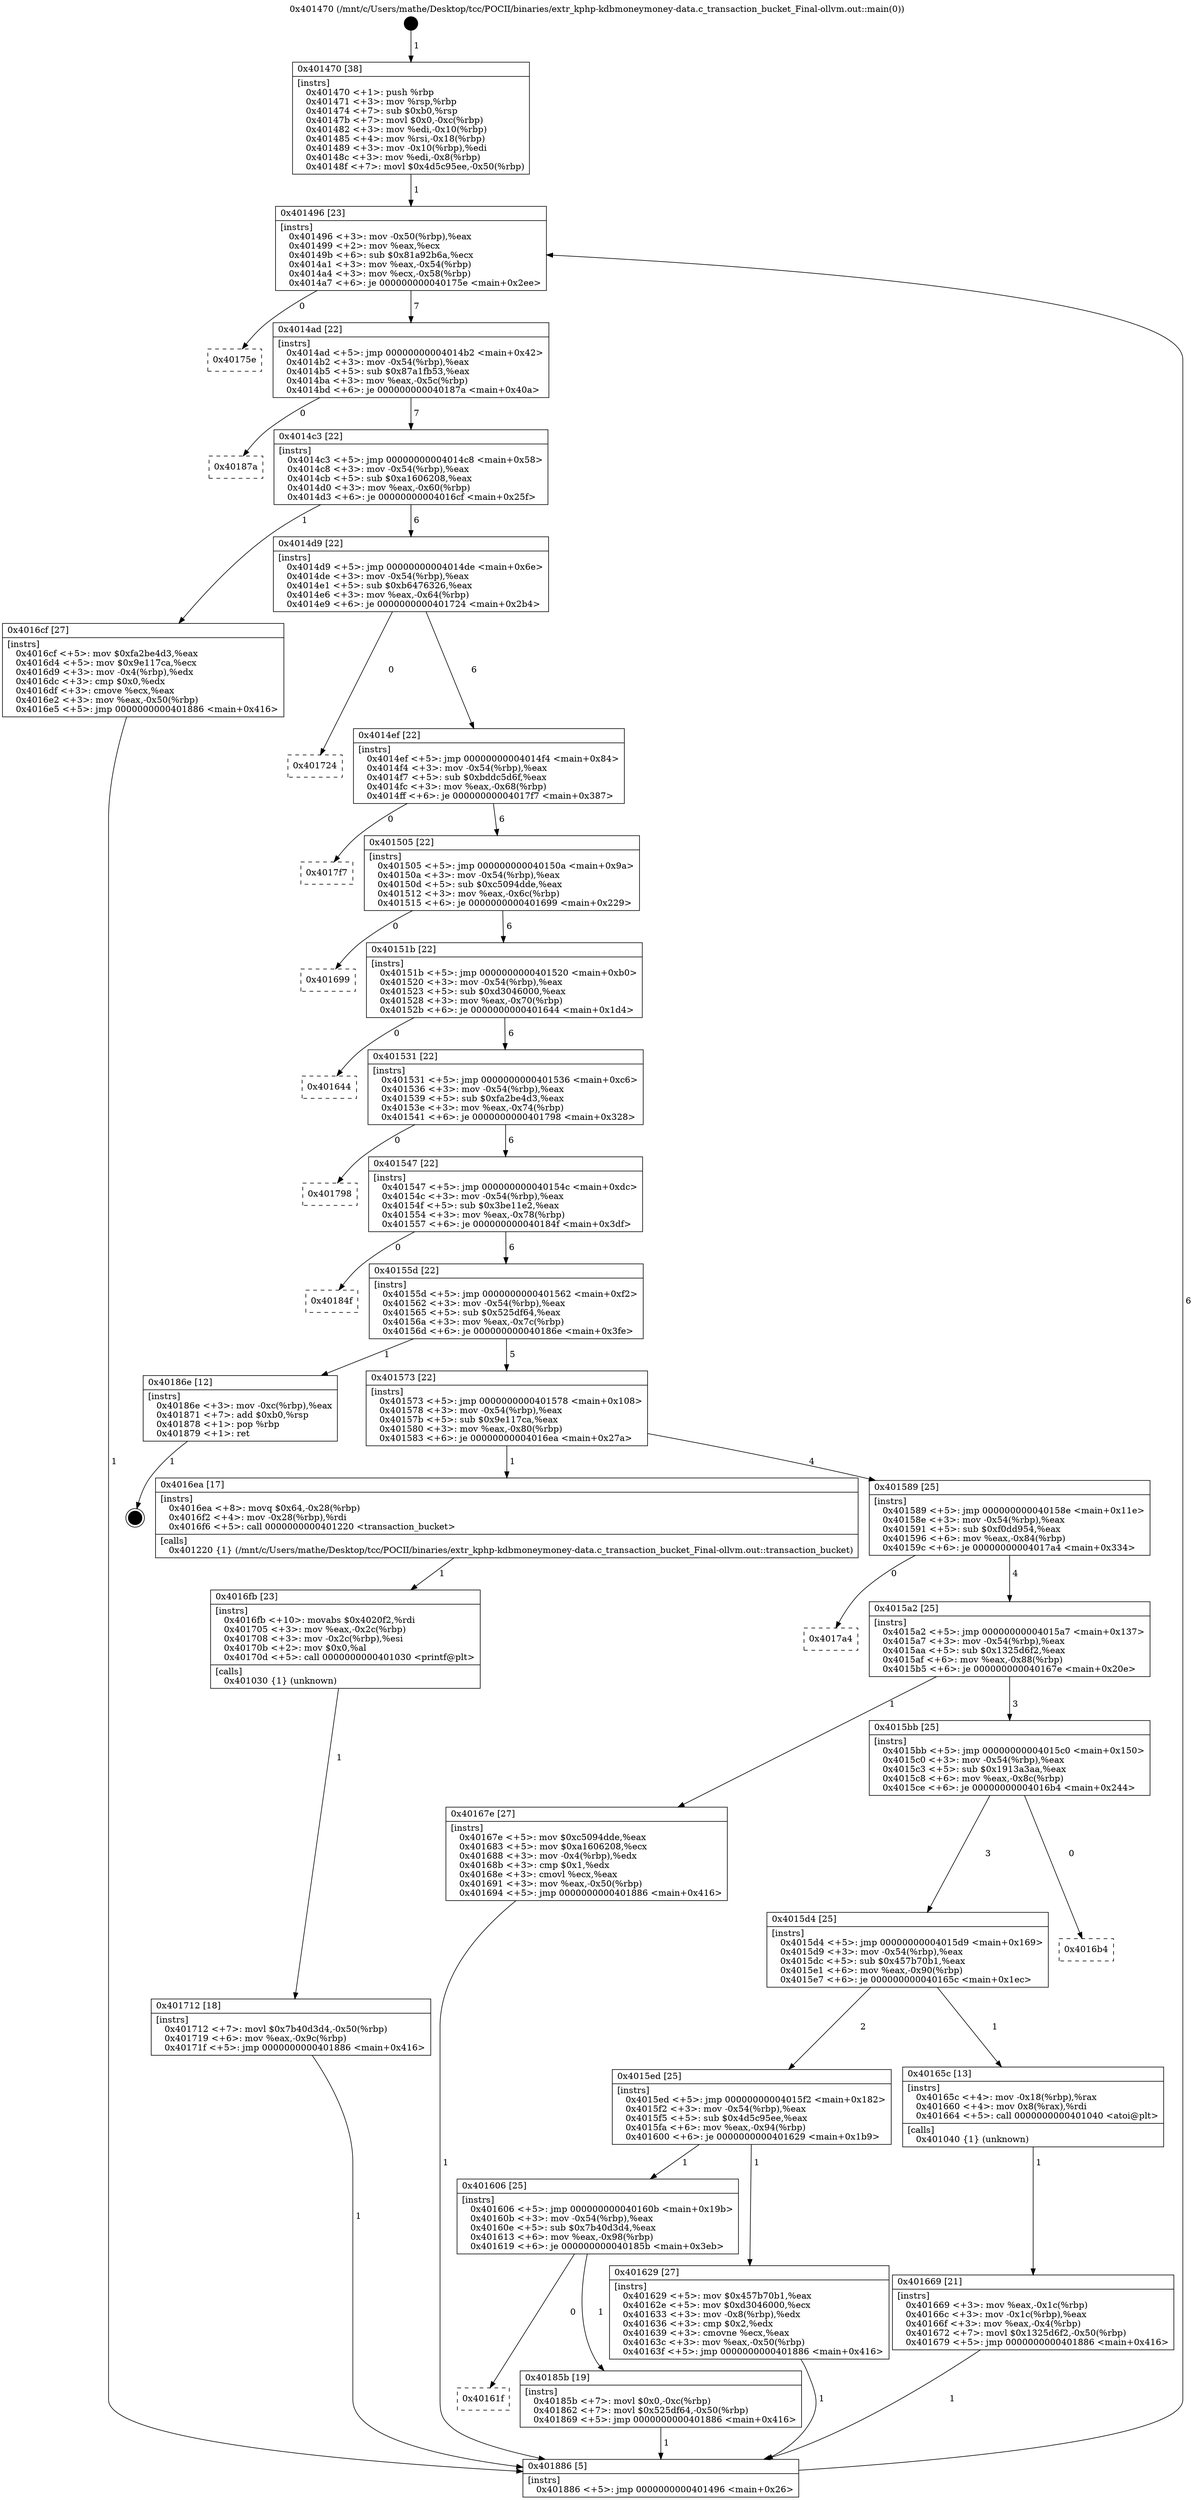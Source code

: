 digraph "0x401470" {
  label = "0x401470 (/mnt/c/Users/mathe/Desktop/tcc/POCII/binaries/extr_kphp-kdbmoneymoney-data.c_transaction_bucket_Final-ollvm.out::main(0))"
  labelloc = "t"
  node[shape=record]

  Entry [label="",width=0.3,height=0.3,shape=circle,fillcolor=black,style=filled]
  "0x401496" [label="{
     0x401496 [23]\l
     | [instrs]\l
     &nbsp;&nbsp;0x401496 \<+3\>: mov -0x50(%rbp),%eax\l
     &nbsp;&nbsp;0x401499 \<+2\>: mov %eax,%ecx\l
     &nbsp;&nbsp;0x40149b \<+6\>: sub $0x81a92b6a,%ecx\l
     &nbsp;&nbsp;0x4014a1 \<+3\>: mov %eax,-0x54(%rbp)\l
     &nbsp;&nbsp;0x4014a4 \<+3\>: mov %ecx,-0x58(%rbp)\l
     &nbsp;&nbsp;0x4014a7 \<+6\>: je 000000000040175e \<main+0x2ee\>\l
  }"]
  "0x40175e" [label="{
     0x40175e\l
  }", style=dashed]
  "0x4014ad" [label="{
     0x4014ad [22]\l
     | [instrs]\l
     &nbsp;&nbsp;0x4014ad \<+5\>: jmp 00000000004014b2 \<main+0x42\>\l
     &nbsp;&nbsp;0x4014b2 \<+3\>: mov -0x54(%rbp),%eax\l
     &nbsp;&nbsp;0x4014b5 \<+5\>: sub $0x87a1fb53,%eax\l
     &nbsp;&nbsp;0x4014ba \<+3\>: mov %eax,-0x5c(%rbp)\l
     &nbsp;&nbsp;0x4014bd \<+6\>: je 000000000040187a \<main+0x40a\>\l
  }"]
  Exit [label="",width=0.3,height=0.3,shape=circle,fillcolor=black,style=filled,peripheries=2]
  "0x40187a" [label="{
     0x40187a\l
  }", style=dashed]
  "0x4014c3" [label="{
     0x4014c3 [22]\l
     | [instrs]\l
     &nbsp;&nbsp;0x4014c3 \<+5\>: jmp 00000000004014c8 \<main+0x58\>\l
     &nbsp;&nbsp;0x4014c8 \<+3\>: mov -0x54(%rbp),%eax\l
     &nbsp;&nbsp;0x4014cb \<+5\>: sub $0xa1606208,%eax\l
     &nbsp;&nbsp;0x4014d0 \<+3\>: mov %eax,-0x60(%rbp)\l
     &nbsp;&nbsp;0x4014d3 \<+6\>: je 00000000004016cf \<main+0x25f\>\l
  }"]
  "0x40161f" [label="{
     0x40161f\l
  }", style=dashed]
  "0x4016cf" [label="{
     0x4016cf [27]\l
     | [instrs]\l
     &nbsp;&nbsp;0x4016cf \<+5\>: mov $0xfa2be4d3,%eax\l
     &nbsp;&nbsp;0x4016d4 \<+5\>: mov $0x9e117ca,%ecx\l
     &nbsp;&nbsp;0x4016d9 \<+3\>: mov -0x4(%rbp),%edx\l
     &nbsp;&nbsp;0x4016dc \<+3\>: cmp $0x0,%edx\l
     &nbsp;&nbsp;0x4016df \<+3\>: cmove %ecx,%eax\l
     &nbsp;&nbsp;0x4016e2 \<+3\>: mov %eax,-0x50(%rbp)\l
     &nbsp;&nbsp;0x4016e5 \<+5\>: jmp 0000000000401886 \<main+0x416\>\l
  }"]
  "0x4014d9" [label="{
     0x4014d9 [22]\l
     | [instrs]\l
     &nbsp;&nbsp;0x4014d9 \<+5\>: jmp 00000000004014de \<main+0x6e\>\l
     &nbsp;&nbsp;0x4014de \<+3\>: mov -0x54(%rbp),%eax\l
     &nbsp;&nbsp;0x4014e1 \<+5\>: sub $0xb6476326,%eax\l
     &nbsp;&nbsp;0x4014e6 \<+3\>: mov %eax,-0x64(%rbp)\l
     &nbsp;&nbsp;0x4014e9 \<+6\>: je 0000000000401724 \<main+0x2b4\>\l
  }"]
  "0x40185b" [label="{
     0x40185b [19]\l
     | [instrs]\l
     &nbsp;&nbsp;0x40185b \<+7\>: movl $0x0,-0xc(%rbp)\l
     &nbsp;&nbsp;0x401862 \<+7\>: movl $0x525df64,-0x50(%rbp)\l
     &nbsp;&nbsp;0x401869 \<+5\>: jmp 0000000000401886 \<main+0x416\>\l
  }"]
  "0x401724" [label="{
     0x401724\l
  }", style=dashed]
  "0x4014ef" [label="{
     0x4014ef [22]\l
     | [instrs]\l
     &nbsp;&nbsp;0x4014ef \<+5\>: jmp 00000000004014f4 \<main+0x84\>\l
     &nbsp;&nbsp;0x4014f4 \<+3\>: mov -0x54(%rbp),%eax\l
     &nbsp;&nbsp;0x4014f7 \<+5\>: sub $0xbddc5d6f,%eax\l
     &nbsp;&nbsp;0x4014fc \<+3\>: mov %eax,-0x68(%rbp)\l
     &nbsp;&nbsp;0x4014ff \<+6\>: je 00000000004017f7 \<main+0x387\>\l
  }"]
  "0x401712" [label="{
     0x401712 [18]\l
     | [instrs]\l
     &nbsp;&nbsp;0x401712 \<+7\>: movl $0x7b40d3d4,-0x50(%rbp)\l
     &nbsp;&nbsp;0x401719 \<+6\>: mov %eax,-0x9c(%rbp)\l
     &nbsp;&nbsp;0x40171f \<+5\>: jmp 0000000000401886 \<main+0x416\>\l
  }"]
  "0x4017f7" [label="{
     0x4017f7\l
  }", style=dashed]
  "0x401505" [label="{
     0x401505 [22]\l
     | [instrs]\l
     &nbsp;&nbsp;0x401505 \<+5\>: jmp 000000000040150a \<main+0x9a\>\l
     &nbsp;&nbsp;0x40150a \<+3\>: mov -0x54(%rbp),%eax\l
     &nbsp;&nbsp;0x40150d \<+5\>: sub $0xc5094dde,%eax\l
     &nbsp;&nbsp;0x401512 \<+3\>: mov %eax,-0x6c(%rbp)\l
     &nbsp;&nbsp;0x401515 \<+6\>: je 0000000000401699 \<main+0x229\>\l
  }"]
  "0x4016fb" [label="{
     0x4016fb [23]\l
     | [instrs]\l
     &nbsp;&nbsp;0x4016fb \<+10\>: movabs $0x4020f2,%rdi\l
     &nbsp;&nbsp;0x401705 \<+3\>: mov %eax,-0x2c(%rbp)\l
     &nbsp;&nbsp;0x401708 \<+3\>: mov -0x2c(%rbp),%esi\l
     &nbsp;&nbsp;0x40170b \<+2\>: mov $0x0,%al\l
     &nbsp;&nbsp;0x40170d \<+5\>: call 0000000000401030 \<printf@plt\>\l
     | [calls]\l
     &nbsp;&nbsp;0x401030 \{1\} (unknown)\l
  }"]
  "0x401699" [label="{
     0x401699\l
  }", style=dashed]
  "0x40151b" [label="{
     0x40151b [22]\l
     | [instrs]\l
     &nbsp;&nbsp;0x40151b \<+5\>: jmp 0000000000401520 \<main+0xb0\>\l
     &nbsp;&nbsp;0x401520 \<+3\>: mov -0x54(%rbp),%eax\l
     &nbsp;&nbsp;0x401523 \<+5\>: sub $0xd3046000,%eax\l
     &nbsp;&nbsp;0x401528 \<+3\>: mov %eax,-0x70(%rbp)\l
     &nbsp;&nbsp;0x40152b \<+6\>: je 0000000000401644 \<main+0x1d4\>\l
  }"]
  "0x401669" [label="{
     0x401669 [21]\l
     | [instrs]\l
     &nbsp;&nbsp;0x401669 \<+3\>: mov %eax,-0x1c(%rbp)\l
     &nbsp;&nbsp;0x40166c \<+3\>: mov -0x1c(%rbp),%eax\l
     &nbsp;&nbsp;0x40166f \<+3\>: mov %eax,-0x4(%rbp)\l
     &nbsp;&nbsp;0x401672 \<+7\>: movl $0x1325d6f2,-0x50(%rbp)\l
     &nbsp;&nbsp;0x401679 \<+5\>: jmp 0000000000401886 \<main+0x416\>\l
  }"]
  "0x401644" [label="{
     0x401644\l
  }", style=dashed]
  "0x401531" [label="{
     0x401531 [22]\l
     | [instrs]\l
     &nbsp;&nbsp;0x401531 \<+5\>: jmp 0000000000401536 \<main+0xc6\>\l
     &nbsp;&nbsp;0x401536 \<+3\>: mov -0x54(%rbp),%eax\l
     &nbsp;&nbsp;0x401539 \<+5\>: sub $0xfa2be4d3,%eax\l
     &nbsp;&nbsp;0x40153e \<+3\>: mov %eax,-0x74(%rbp)\l
     &nbsp;&nbsp;0x401541 \<+6\>: je 0000000000401798 \<main+0x328\>\l
  }"]
  "0x401470" [label="{
     0x401470 [38]\l
     | [instrs]\l
     &nbsp;&nbsp;0x401470 \<+1\>: push %rbp\l
     &nbsp;&nbsp;0x401471 \<+3\>: mov %rsp,%rbp\l
     &nbsp;&nbsp;0x401474 \<+7\>: sub $0xb0,%rsp\l
     &nbsp;&nbsp;0x40147b \<+7\>: movl $0x0,-0xc(%rbp)\l
     &nbsp;&nbsp;0x401482 \<+3\>: mov %edi,-0x10(%rbp)\l
     &nbsp;&nbsp;0x401485 \<+4\>: mov %rsi,-0x18(%rbp)\l
     &nbsp;&nbsp;0x401489 \<+3\>: mov -0x10(%rbp),%edi\l
     &nbsp;&nbsp;0x40148c \<+3\>: mov %edi,-0x8(%rbp)\l
     &nbsp;&nbsp;0x40148f \<+7\>: movl $0x4d5c95ee,-0x50(%rbp)\l
  }"]
  "0x401798" [label="{
     0x401798\l
  }", style=dashed]
  "0x401547" [label="{
     0x401547 [22]\l
     | [instrs]\l
     &nbsp;&nbsp;0x401547 \<+5\>: jmp 000000000040154c \<main+0xdc\>\l
     &nbsp;&nbsp;0x40154c \<+3\>: mov -0x54(%rbp),%eax\l
     &nbsp;&nbsp;0x40154f \<+5\>: sub $0x3be11e2,%eax\l
     &nbsp;&nbsp;0x401554 \<+3\>: mov %eax,-0x78(%rbp)\l
     &nbsp;&nbsp;0x401557 \<+6\>: je 000000000040184f \<main+0x3df\>\l
  }"]
  "0x401886" [label="{
     0x401886 [5]\l
     | [instrs]\l
     &nbsp;&nbsp;0x401886 \<+5\>: jmp 0000000000401496 \<main+0x26\>\l
  }"]
  "0x40184f" [label="{
     0x40184f\l
  }", style=dashed]
  "0x40155d" [label="{
     0x40155d [22]\l
     | [instrs]\l
     &nbsp;&nbsp;0x40155d \<+5\>: jmp 0000000000401562 \<main+0xf2\>\l
     &nbsp;&nbsp;0x401562 \<+3\>: mov -0x54(%rbp),%eax\l
     &nbsp;&nbsp;0x401565 \<+5\>: sub $0x525df64,%eax\l
     &nbsp;&nbsp;0x40156a \<+3\>: mov %eax,-0x7c(%rbp)\l
     &nbsp;&nbsp;0x40156d \<+6\>: je 000000000040186e \<main+0x3fe\>\l
  }"]
  "0x401606" [label="{
     0x401606 [25]\l
     | [instrs]\l
     &nbsp;&nbsp;0x401606 \<+5\>: jmp 000000000040160b \<main+0x19b\>\l
     &nbsp;&nbsp;0x40160b \<+3\>: mov -0x54(%rbp),%eax\l
     &nbsp;&nbsp;0x40160e \<+5\>: sub $0x7b40d3d4,%eax\l
     &nbsp;&nbsp;0x401613 \<+6\>: mov %eax,-0x98(%rbp)\l
     &nbsp;&nbsp;0x401619 \<+6\>: je 000000000040185b \<main+0x3eb\>\l
  }"]
  "0x40186e" [label="{
     0x40186e [12]\l
     | [instrs]\l
     &nbsp;&nbsp;0x40186e \<+3\>: mov -0xc(%rbp),%eax\l
     &nbsp;&nbsp;0x401871 \<+7\>: add $0xb0,%rsp\l
     &nbsp;&nbsp;0x401878 \<+1\>: pop %rbp\l
     &nbsp;&nbsp;0x401879 \<+1\>: ret\l
  }"]
  "0x401573" [label="{
     0x401573 [22]\l
     | [instrs]\l
     &nbsp;&nbsp;0x401573 \<+5\>: jmp 0000000000401578 \<main+0x108\>\l
     &nbsp;&nbsp;0x401578 \<+3\>: mov -0x54(%rbp),%eax\l
     &nbsp;&nbsp;0x40157b \<+5\>: sub $0x9e117ca,%eax\l
     &nbsp;&nbsp;0x401580 \<+3\>: mov %eax,-0x80(%rbp)\l
     &nbsp;&nbsp;0x401583 \<+6\>: je 00000000004016ea \<main+0x27a\>\l
  }"]
  "0x401629" [label="{
     0x401629 [27]\l
     | [instrs]\l
     &nbsp;&nbsp;0x401629 \<+5\>: mov $0x457b70b1,%eax\l
     &nbsp;&nbsp;0x40162e \<+5\>: mov $0xd3046000,%ecx\l
     &nbsp;&nbsp;0x401633 \<+3\>: mov -0x8(%rbp),%edx\l
     &nbsp;&nbsp;0x401636 \<+3\>: cmp $0x2,%edx\l
     &nbsp;&nbsp;0x401639 \<+3\>: cmovne %ecx,%eax\l
     &nbsp;&nbsp;0x40163c \<+3\>: mov %eax,-0x50(%rbp)\l
     &nbsp;&nbsp;0x40163f \<+5\>: jmp 0000000000401886 \<main+0x416\>\l
  }"]
  "0x4016ea" [label="{
     0x4016ea [17]\l
     | [instrs]\l
     &nbsp;&nbsp;0x4016ea \<+8\>: movq $0x64,-0x28(%rbp)\l
     &nbsp;&nbsp;0x4016f2 \<+4\>: mov -0x28(%rbp),%rdi\l
     &nbsp;&nbsp;0x4016f6 \<+5\>: call 0000000000401220 \<transaction_bucket\>\l
     | [calls]\l
     &nbsp;&nbsp;0x401220 \{1\} (/mnt/c/Users/mathe/Desktop/tcc/POCII/binaries/extr_kphp-kdbmoneymoney-data.c_transaction_bucket_Final-ollvm.out::transaction_bucket)\l
  }"]
  "0x401589" [label="{
     0x401589 [25]\l
     | [instrs]\l
     &nbsp;&nbsp;0x401589 \<+5\>: jmp 000000000040158e \<main+0x11e\>\l
     &nbsp;&nbsp;0x40158e \<+3\>: mov -0x54(%rbp),%eax\l
     &nbsp;&nbsp;0x401591 \<+5\>: sub $0xf0dd954,%eax\l
     &nbsp;&nbsp;0x401596 \<+6\>: mov %eax,-0x84(%rbp)\l
     &nbsp;&nbsp;0x40159c \<+6\>: je 00000000004017a4 \<main+0x334\>\l
  }"]
  "0x4015ed" [label="{
     0x4015ed [25]\l
     | [instrs]\l
     &nbsp;&nbsp;0x4015ed \<+5\>: jmp 00000000004015f2 \<main+0x182\>\l
     &nbsp;&nbsp;0x4015f2 \<+3\>: mov -0x54(%rbp),%eax\l
     &nbsp;&nbsp;0x4015f5 \<+5\>: sub $0x4d5c95ee,%eax\l
     &nbsp;&nbsp;0x4015fa \<+6\>: mov %eax,-0x94(%rbp)\l
     &nbsp;&nbsp;0x401600 \<+6\>: je 0000000000401629 \<main+0x1b9\>\l
  }"]
  "0x4017a4" [label="{
     0x4017a4\l
  }", style=dashed]
  "0x4015a2" [label="{
     0x4015a2 [25]\l
     | [instrs]\l
     &nbsp;&nbsp;0x4015a2 \<+5\>: jmp 00000000004015a7 \<main+0x137\>\l
     &nbsp;&nbsp;0x4015a7 \<+3\>: mov -0x54(%rbp),%eax\l
     &nbsp;&nbsp;0x4015aa \<+5\>: sub $0x1325d6f2,%eax\l
     &nbsp;&nbsp;0x4015af \<+6\>: mov %eax,-0x88(%rbp)\l
     &nbsp;&nbsp;0x4015b5 \<+6\>: je 000000000040167e \<main+0x20e\>\l
  }"]
  "0x40165c" [label="{
     0x40165c [13]\l
     | [instrs]\l
     &nbsp;&nbsp;0x40165c \<+4\>: mov -0x18(%rbp),%rax\l
     &nbsp;&nbsp;0x401660 \<+4\>: mov 0x8(%rax),%rdi\l
     &nbsp;&nbsp;0x401664 \<+5\>: call 0000000000401040 \<atoi@plt\>\l
     | [calls]\l
     &nbsp;&nbsp;0x401040 \{1\} (unknown)\l
  }"]
  "0x40167e" [label="{
     0x40167e [27]\l
     | [instrs]\l
     &nbsp;&nbsp;0x40167e \<+5\>: mov $0xc5094dde,%eax\l
     &nbsp;&nbsp;0x401683 \<+5\>: mov $0xa1606208,%ecx\l
     &nbsp;&nbsp;0x401688 \<+3\>: mov -0x4(%rbp),%edx\l
     &nbsp;&nbsp;0x40168b \<+3\>: cmp $0x1,%edx\l
     &nbsp;&nbsp;0x40168e \<+3\>: cmovl %ecx,%eax\l
     &nbsp;&nbsp;0x401691 \<+3\>: mov %eax,-0x50(%rbp)\l
     &nbsp;&nbsp;0x401694 \<+5\>: jmp 0000000000401886 \<main+0x416\>\l
  }"]
  "0x4015bb" [label="{
     0x4015bb [25]\l
     | [instrs]\l
     &nbsp;&nbsp;0x4015bb \<+5\>: jmp 00000000004015c0 \<main+0x150\>\l
     &nbsp;&nbsp;0x4015c0 \<+3\>: mov -0x54(%rbp),%eax\l
     &nbsp;&nbsp;0x4015c3 \<+5\>: sub $0x1913a3aa,%eax\l
     &nbsp;&nbsp;0x4015c8 \<+6\>: mov %eax,-0x8c(%rbp)\l
     &nbsp;&nbsp;0x4015ce \<+6\>: je 00000000004016b4 \<main+0x244\>\l
  }"]
  "0x4015d4" [label="{
     0x4015d4 [25]\l
     | [instrs]\l
     &nbsp;&nbsp;0x4015d4 \<+5\>: jmp 00000000004015d9 \<main+0x169\>\l
     &nbsp;&nbsp;0x4015d9 \<+3\>: mov -0x54(%rbp),%eax\l
     &nbsp;&nbsp;0x4015dc \<+5\>: sub $0x457b70b1,%eax\l
     &nbsp;&nbsp;0x4015e1 \<+6\>: mov %eax,-0x90(%rbp)\l
     &nbsp;&nbsp;0x4015e7 \<+6\>: je 000000000040165c \<main+0x1ec\>\l
  }"]
  "0x4016b4" [label="{
     0x4016b4\l
  }", style=dashed]
  Entry -> "0x401470" [label=" 1"]
  "0x401496" -> "0x40175e" [label=" 0"]
  "0x401496" -> "0x4014ad" [label=" 7"]
  "0x40186e" -> Exit [label=" 1"]
  "0x4014ad" -> "0x40187a" [label=" 0"]
  "0x4014ad" -> "0x4014c3" [label=" 7"]
  "0x40185b" -> "0x401886" [label=" 1"]
  "0x4014c3" -> "0x4016cf" [label=" 1"]
  "0x4014c3" -> "0x4014d9" [label=" 6"]
  "0x401606" -> "0x40161f" [label=" 0"]
  "0x4014d9" -> "0x401724" [label=" 0"]
  "0x4014d9" -> "0x4014ef" [label=" 6"]
  "0x401606" -> "0x40185b" [label=" 1"]
  "0x4014ef" -> "0x4017f7" [label=" 0"]
  "0x4014ef" -> "0x401505" [label=" 6"]
  "0x401712" -> "0x401886" [label=" 1"]
  "0x401505" -> "0x401699" [label=" 0"]
  "0x401505" -> "0x40151b" [label=" 6"]
  "0x4016fb" -> "0x401712" [label=" 1"]
  "0x40151b" -> "0x401644" [label=" 0"]
  "0x40151b" -> "0x401531" [label=" 6"]
  "0x4016ea" -> "0x4016fb" [label=" 1"]
  "0x401531" -> "0x401798" [label=" 0"]
  "0x401531" -> "0x401547" [label=" 6"]
  "0x4016cf" -> "0x401886" [label=" 1"]
  "0x401547" -> "0x40184f" [label=" 0"]
  "0x401547" -> "0x40155d" [label=" 6"]
  "0x40167e" -> "0x401886" [label=" 1"]
  "0x40155d" -> "0x40186e" [label=" 1"]
  "0x40155d" -> "0x401573" [label=" 5"]
  "0x401669" -> "0x401886" [label=" 1"]
  "0x401573" -> "0x4016ea" [label=" 1"]
  "0x401573" -> "0x401589" [label=" 4"]
  "0x40165c" -> "0x401669" [label=" 1"]
  "0x401589" -> "0x4017a4" [label=" 0"]
  "0x401589" -> "0x4015a2" [label=" 4"]
  "0x401470" -> "0x401496" [label=" 1"]
  "0x4015a2" -> "0x40167e" [label=" 1"]
  "0x4015a2" -> "0x4015bb" [label=" 3"]
  "0x401629" -> "0x401886" [label=" 1"]
  "0x4015bb" -> "0x4016b4" [label=" 0"]
  "0x4015bb" -> "0x4015d4" [label=" 3"]
  "0x4015ed" -> "0x401606" [label=" 1"]
  "0x4015d4" -> "0x40165c" [label=" 1"]
  "0x4015d4" -> "0x4015ed" [label=" 2"]
  "0x401886" -> "0x401496" [label=" 6"]
  "0x4015ed" -> "0x401629" [label=" 1"]
}
